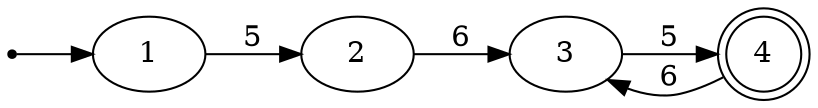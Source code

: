 digraph{

rankdir=LR;
inic[shape=point];

inic->1;

1->2 [label="5"];
2->3 [label="6"];
3->4 [label="5"];
4->3 [label="6"];

4[shape=doublecircle];
}
